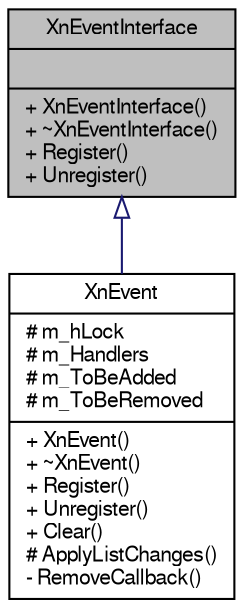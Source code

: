 digraph G
{
  edge [fontname="FreeSans",fontsize="10",labelfontname="FreeSans",labelfontsize="10"];
  node [fontname="FreeSans",fontsize="10",shape=record];
  Node1 [label="{XnEventInterface\n||+ XnEventInterface()\l+ ~XnEventInterface()\l+ Register()\l+ Unregister()\l}",height=0.2,width=0.4,color="black", fillcolor="grey75", style="filled" fontcolor="black"];
  Node1 -> Node2 [dir=back,color="midnightblue",fontsize="10",style="solid",arrowtail="empty",fontname="FreeSans"];
  Node2 [label="{XnEvent\n|# m_hLock\l# m_Handlers\l# m_ToBeAdded\l# m_ToBeRemoved\l|+ XnEvent()\l+ ~XnEvent()\l+ Register()\l+ Unregister()\l+ Clear()\l# ApplyListChanges()\l- RemoveCallback()\l}",height=0.2,width=0.4,color="black", fillcolor="white", style="filled",URL="$class_xn_event.html"];
}
